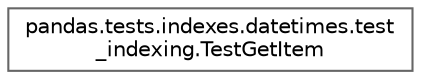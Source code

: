 digraph "Graphical Class Hierarchy"
{
 // LATEX_PDF_SIZE
  bgcolor="transparent";
  edge [fontname=Helvetica,fontsize=10,labelfontname=Helvetica,labelfontsize=10];
  node [fontname=Helvetica,fontsize=10,shape=box,height=0.2,width=0.4];
  rankdir="LR";
  Node0 [id="Node000000",label="pandas.tests.indexes.datetimes.test\l_indexing.TestGetItem",height=0.2,width=0.4,color="grey40", fillcolor="white", style="filled",URL="$d4/d89/classpandas_1_1tests_1_1indexes_1_1datetimes_1_1test__indexing_1_1TestGetItem.html",tooltip=" "];
}
